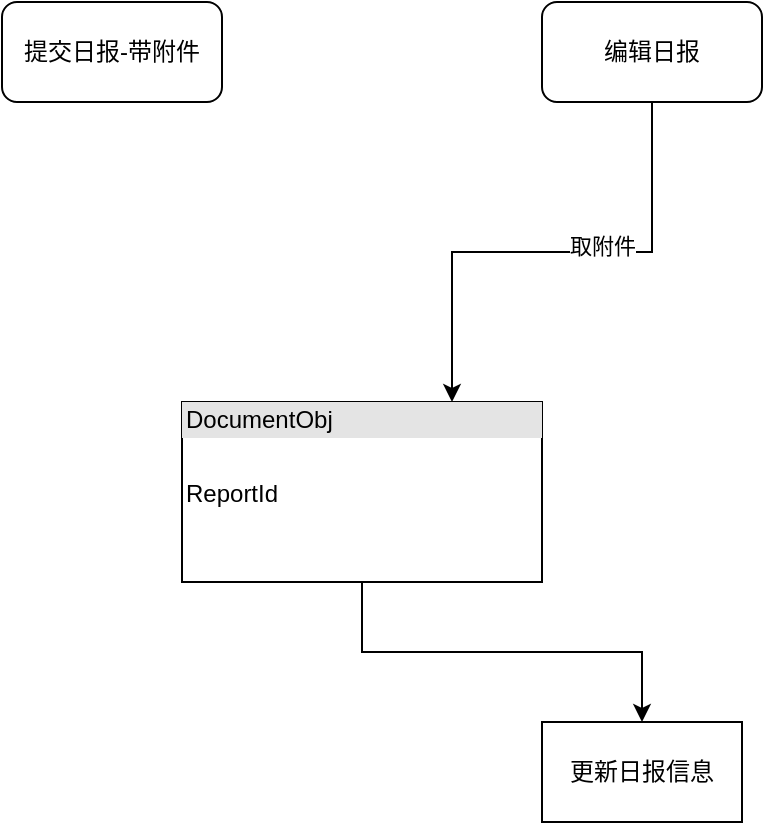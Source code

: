 <mxfile version="24.7.16">
  <diagram name="第 1 页" id="ZODho1YTwk8L0AcLsVZ4">
    <mxGraphModel dx="1050" dy="564" grid="1" gridSize="10" guides="1" tooltips="1" connect="1" arrows="1" fold="1" page="1" pageScale="1" pageWidth="300000" pageHeight="30000" math="0" shadow="0">
      <root>
        <mxCell id="0" />
        <mxCell id="1" parent="0" />
        <mxCell id="ZABLcEXRUTG0PCkeSqWx-1" value="提交日报-带附件" style="rounded=1;whiteSpace=wrap;html=1;" vertex="1" parent="1">
          <mxGeometry x="160" y="70" width="110" height="50" as="geometry" />
        </mxCell>
        <mxCell id="ZABLcEXRUTG0PCkeSqWx-12" style="edgeStyle=orthogonalEdgeStyle;rounded=0;orthogonalLoop=1;jettySize=auto;html=1;entryX=0.5;entryY=0;entryDx=0;entryDy=0;" edge="1" parent="1" source="ZABLcEXRUTG0PCkeSqWx-6" target="ZABLcEXRUTG0PCkeSqWx-11">
          <mxGeometry relative="1" as="geometry" />
        </mxCell>
        <mxCell id="ZABLcEXRUTG0PCkeSqWx-6" value="&lt;div style=&quot;box-sizing:border-box;width:100%;background:#e4e4e4;padding:2px;&quot;&gt;DocumentObj&lt;/div&gt;&lt;table style=&quot;width:100%;font-size:1em;&quot; cellpadding=&quot;2&quot; cellspacing=&quot;0&quot;&gt;&lt;tbody&gt;&lt;tr&gt;&lt;td&gt;&lt;/td&gt;&lt;td&gt;&lt;br&gt;&lt;/td&gt;&lt;/tr&gt;&lt;tr&gt;&lt;td&gt;ReportId&lt;/td&gt;&lt;td&gt;&lt;br&gt;&lt;/td&gt;&lt;/tr&gt;&lt;tr&gt;&lt;td&gt;&lt;/td&gt;&lt;td&gt;&lt;br&gt;&lt;/td&gt;&lt;/tr&gt;&lt;/tbody&gt;&lt;/table&gt;" style="verticalAlign=top;align=left;overflow=fill;html=1;whiteSpace=wrap;" vertex="1" parent="1">
          <mxGeometry x="250" y="270" width="180" height="90" as="geometry" />
        </mxCell>
        <mxCell id="ZABLcEXRUTG0PCkeSqWx-8" style="edgeStyle=orthogonalEdgeStyle;rounded=0;orthogonalLoop=1;jettySize=auto;html=1;entryX=0.75;entryY=0;entryDx=0;entryDy=0;" edge="1" parent="1" source="ZABLcEXRUTG0PCkeSqWx-7" target="ZABLcEXRUTG0PCkeSqWx-6">
          <mxGeometry relative="1" as="geometry" />
        </mxCell>
        <mxCell id="ZABLcEXRUTG0PCkeSqWx-9" value="取附件" style="edgeLabel;html=1;align=center;verticalAlign=middle;resizable=0;points=[];" vertex="1" connectable="0" parent="ZABLcEXRUTG0PCkeSqWx-8">
          <mxGeometry x="-0.198" y="-3" relative="1" as="geometry">
            <mxPoint as="offset" />
          </mxGeometry>
        </mxCell>
        <mxCell id="ZABLcEXRUTG0PCkeSqWx-7" value="编辑日报" style="rounded=1;whiteSpace=wrap;html=1;" vertex="1" parent="1">
          <mxGeometry x="430" y="70" width="110" height="50" as="geometry" />
        </mxCell>
        <mxCell id="ZABLcEXRUTG0PCkeSqWx-11" value="更新日报信息" style="rounded=0;whiteSpace=wrap;html=1;" vertex="1" parent="1">
          <mxGeometry x="430" y="430" width="100" height="50" as="geometry" />
        </mxCell>
      </root>
    </mxGraphModel>
  </diagram>
</mxfile>
